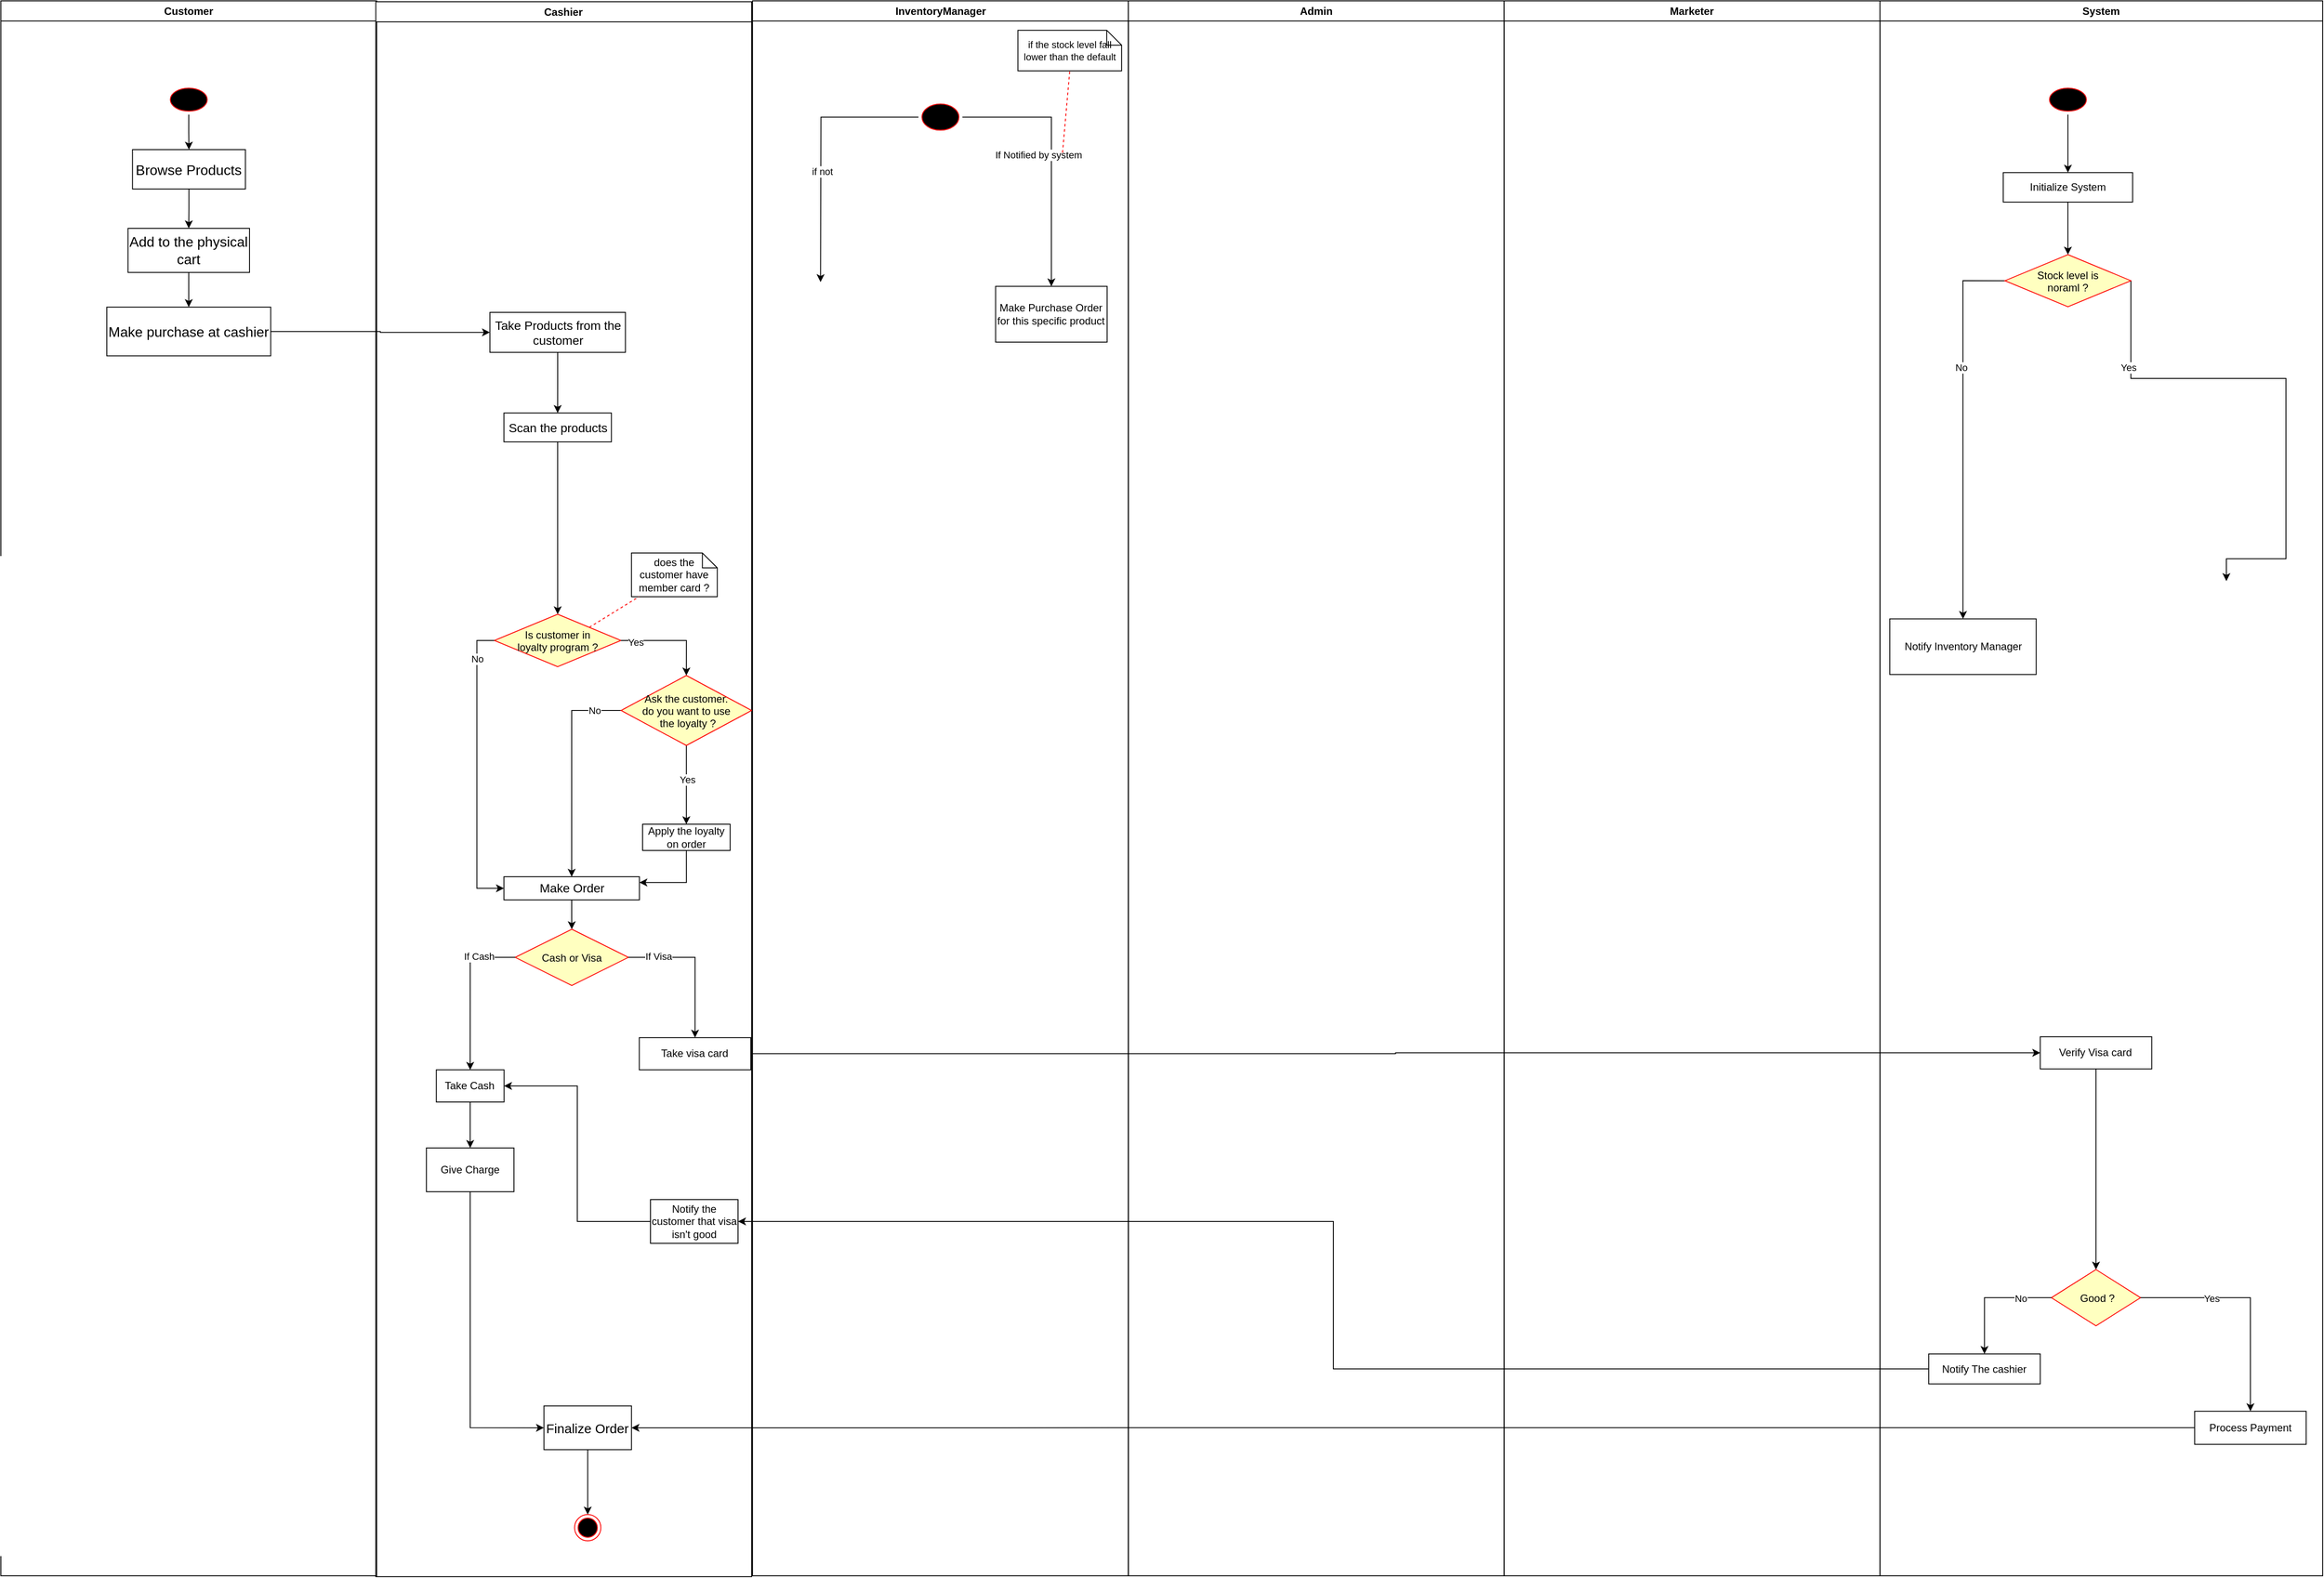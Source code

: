 <mxfile version="24.6.1" type="github">
  <diagram name="Page-1" id="e7e014a7-5840-1c2e-5031-d8a46d1fe8dd">
    <mxGraphModel dx="1100" dy="553" grid="1" gridSize="10" guides="1" tooltips="1" connect="1" arrows="1" fold="1" page="1" pageScale="1" pageWidth="1169" pageHeight="826" background="none" math="0" shadow="0">
      <root>
        <mxCell id="0" />
        <mxCell id="1" parent="0" />
        <mxCell id="C72brB4j45OvjQnRRJuR-45" value="" style="group" parent="1" vertex="1" connectable="0">
          <mxGeometry x="158" y="210" width="2652" height="1800" as="geometry" />
        </mxCell>
        <mxCell id="C72brB4j45OvjQnRRJuR-41" value="" style="group" parent="C72brB4j45OvjQnRRJuR-45" vertex="1" connectable="0">
          <mxGeometry width="1287.817" height="1800" as="geometry" />
        </mxCell>
        <mxCell id="C72brB4j45OvjQnRRJuR-121" value="" style="group" parent="C72brB4j45OvjQnRRJuR-41" vertex="1" connectable="0">
          <mxGeometry width="1287.817" height="1800" as="geometry" />
        </mxCell>
        <mxCell id="2" value="Customer" style="swimlane;whiteSpace=wrap" parent="C72brB4j45OvjQnRRJuR-121" vertex="1">
          <mxGeometry width="429.272" height="1800" as="geometry" />
        </mxCell>
        <mxCell id="C72brB4j45OvjQnRRJuR-81" style="edgeStyle=orthogonalEdgeStyle;rounded=0;orthogonalLoop=1;jettySize=auto;html=1;entryX=0.5;entryY=0;entryDx=0;entryDy=0;" parent="2" source="C72brB4j45OvjQnRRJuR-46" target="C72brB4j45OvjQnRRJuR-47" edge="1">
          <mxGeometry relative="1" as="geometry" />
        </mxCell>
        <mxCell id="C72brB4j45OvjQnRRJuR-46" value="" style="ellipse;shape=startState;fillColor=#000000;strokeColor=#ff0000;" parent="2" vertex="1">
          <mxGeometry x="189.538" y="95.69" width="50.174" height="34.31" as="geometry" />
        </mxCell>
        <mxCell id="C72brB4j45OvjQnRRJuR-83" style="edgeStyle=orthogonalEdgeStyle;rounded=0;orthogonalLoop=1;jettySize=auto;html=1;" parent="2" source="C72brB4j45OvjQnRRJuR-47" target="C72brB4j45OvjQnRRJuR-82" edge="1">
          <mxGeometry relative="1" as="geometry" />
        </mxCell>
        <mxCell id="C72brB4j45OvjQnRRJuR-47" value="&lt;font style=&quot;font-size: 16px;&quot;&gt;Browse Products&lt;/font&gt;" style="html=1;dashed=0;whiteSpace=wrap;" parent="2" vertex="1">
          <mxGeometry x="150.33" y="170" width="128.99" height="45" as="geometry" />
        </mxCell>
        <mxCell id="C72brB4j45OvjQnRRJuR-85" style="edgeStyle=orthogonalEdgeStyle;rounded=0;orthogonalLoop=1;jettySize=auto;html=1;" parent="2" source="C72brB4j45OvjQnRRJuR-82" target="C72brB4j45OvjQnRRJuR-84" edge="1">
          <mxGeometry relative="1" as="geometry" />
        </mxCell>
        <mxCell id="C72brB4j45OvjQnRRJuR-82" value="&lt;font style=&quot;font-size: 16px;&quot;&gt;Add to the physical cart&lt;/font&gt;" style="html=1;dashed=0;whiteSpace=wrap;" parent="2" vertex="1">
          <mxGeometry x="145.22" y="260" width="138.8" height="50.36" as="geometry" />
        </mxCell>
        <mxCell id="C72brB4j45OvjQnRRJuR-84" value="&lt;span style=&quot;font-size: 16px;&quot;&gt;Make purchase at cashier&lt;/span&gt;" style="html=1;dashed=0;whiteSpace=wrap;" parent="2" vertex="1">
          <mxGeometry x="120.996" y="350" width="187.245" height="55.71" as="geometry" />
        </mxCell>
        <mxCell id="3" value="Cashier" style="swimlane;whiteSpace=wrap;startSize=23;" parent="C72brB4j45OvjQnRRJuR-121" vertex="1">
          <mxGeometry x="428.272" y="1" width="429.28" height="1800" as="geometry" />
        </mxCell>
        <mxCell id="C72brB4j45OvjQnRRJuR-89" style="edgeStyle=orthogonalEdgeStyle;rounded=0;orthogonalLoop=1;jettySize=auto;html=1;" parent="3" source="C72brB4j45OvjQnRRJuR-86" target="C72brB4j45OvjQnRRJuR-88" edge="1">
          <mxGeometry relative="1" as="geometry" />
        </mxCell>
        <mxCell id="C72brB4j45OvjQnRRJuR-86" value="&lt;font style=&quot;font-size: 14px;&quot;&gt;Take Products from the customer&lt;/font&gt;" style="html=1;dashed=0;whiteSpace=wrap;" parent="3" vertex="1">
          <mxGeometry x="130.312" y="355" width="154.764" height="45.71" as="geometry" />
        </mxCell>
        <mxCell id="C72brB4j45OvjQnRRJuR-134" style="edgeStyle=orthogonalEdgeStyle;rounded=0;orthogonalLoop=1;jettySize=auto;html=1;entryX=0.5;entryY=0;entryDx=0;entryDy=0;" parent="3" source="C72brB4j45OvjQnRRJuR-88" target="C72brB4j45OvjQnRRJuR-123" edge="1">
          <mxGeometry relative="1" as="geometry" />
        </mxCell>
        <mxCell id="C72brB4j45OvjQnRRJuR-88" value="&lt;font style=&quot;font-size: 14px;&quot;&gt;Scan the products&lt;/font&gt;" style="html=1;dashed=0;whiteSpace=wrap;" parent="3" vertex="1">
          <mxGeometry x="146.32" y="470" width="122.74" height="33.03" as="geometry" />
        </mxCell>
        <mxCell id="C72brB4j45OvjQnRRJuR-122" style="edgeStyle=orthogonalEdgeStyle;rounded=0;orthogonalLoop=1;jettySize=auto;html=1;entryX=0.5;entryY=0;entryDx=0;entryDy=0;" parent="3" source="C72brB4j45OvjQnRRJuR-91" target="C72brB4j45OvjQnRRJuR-93" edge="1">
          <mxGeometry relative="1" as="geometry" />
        </mxCell>
        <mxCell id="C72brB4j45OvjQnRRJuR-91" value="&lt;font style=&quot;font-size: 14px;&quot;&gt;Make Order&lt;/font&gt;" style="html=1;dashed=0;whiteSpace=wrap;" parent="3" vertex="1">
          <mxGeometry x="146.319" y="1000.0" width="154.764" height="26.523" as="geometry" />
        </mxCell>
        <mxCell id="C72brB4j45OvjQnRRJuR-119" value="" style="group" parent="3" vertex="1" connectable="0">
          <mxGeometry x="19.094" y="1060.002" width="409.213" height="197.504" as="geometry" />
        </mxCell>
        <mxCell id="C72brB4j45OvjQnRRJuR-93" value="Cash or Visa" style="rhombus;fillColor=#ffffc0;strokeColor=#ff0000;" parent="C72brB4j45OvjQnRRJuR-119" vertex="1">
          <mxGeometry x="140.115" width="129.288" height="64.286" as="geometry" />
        </mxCell>
        <mxCell id="C72brB4j45OvjQnRRJuR-102" value="Take visa card" style="html=1;dashed=0;whiteSpace=wrap;" parent="C72brB4j45OvjQnRRJuR-119" vertex="1">
          <mxGeometry x="281.836" y="123.923" width="127.378" height="36.792" as="geometry" />
        </mxCell>
        <mxCell id="C72brB4j45OvjQnRRJuR-103" value="Take Cash" style="html=1;dashed=0;whiteSpace=wrap;" parent="C72brB4j45OvjQnRRJuR-119" vertex="1">
          <mxGeometry x="50" y="160.71" width="77.38" height="36.79" as="geometry" />
        </mxCell>
        <mxCell id="C72brB4j45OvjQnRRJuR-95" style="edgeStyle=orthogonalEdgeStyle;rounded=0;orthogonalLoop=1;jettySize=auto;html=1;entryX=0.5;entryY=0;entryDx=0;entryDy=0;" parent="C72brB4j45OvjQnRRJuR-119" source="C72brB4j45OvjQnRRJuR-93" target="C72brB4j45OvjQnRRJuR-102" edge="1">
          <mxGeometry relative="1" as="geometry">
            <mxPoint x="365.521" y="257.178" as="targetPoint" />
          </mxGeometry>
        </mxCell>
        <mxCell id="C72brB4j45OvjQnRRJuR-99" value="If Visa" style="edgeLabel;html=1;align=center;verticalAlign=middle;resizable=0;points=[];" parent="C72brB4j45OvjQnRRJuR-95" vertex="1" connectable="0">
          <mxGeometry x="-0.66" y="-3" relative="1" as="geometry">
            <mxPoint x="5" y="-4" as="offset" />
          </mxGeometry>
        </mxCell>
        <mxCell id="C72brB4j45OvjQnRRJuR-97" style="edgeStyle=orthogonalEdgeStyle;rounded=0;orthogonalLoop=1;jettySize=auto;html=1;entryX=0.5;entryY=0;entryDx=0;entryDy=0;" parent="C72brB4j45OvjQnRRJuR-119" source="C72brB4j45OvjQnRRJuR-93" target="C72brB4j45OvjQnRRJuR-103" edge="1">
          <mxGeometry relative="1" as="geometry">
            <mxPoint x="21.601" y="225.035" as="targetPoint" />
          </mxGeometry>
        </mxCell>
        <mxCell id="C72brB4j45OvjQnRRJuR-100" value="If Cash" style="edgeLabel;html=1;align=center;verticalAlign=middle;resizable=0;points=[];" parent="C72brB4j45OvjQnRRJuR-97" vertex="1" connectable="0">
          <mxGeometry x="-0.536" relative="1" as="geometry">
            <mxPoint y="-1" as="offset" />
          </mxGeometry>
        </mxCell>
        <mxCell id="C72brB4j45OvjQnRRJuR-143" value="does the customer have member card ?" style="shape=note;whiteSpace=wrap;size=17" parent="3" vertex="1">
          <mxGeometry x="292.03" y="630" width="97.97" height="50" as="geometry" />
        </mxCell>
        <mxCell id="C72brB4j45OvjQnRRJuR-144" value="" style="endArrow=none;strokeColor=#FF0000;endFill=0;rounded=0;dashed=1;exitX=1;exitY=0;exitDx=0;exitDy=0;" parent="3" source="C72brB4j45OvjQnRRJuR-123" target="C72brB4j45OvjQnRRJuR-143" edge="1">
          <mxGeometry relative="1" as="geometry">
            <mxPoint x="235.484" y="480" as="sourcePoint" />
          </mxGeometry>
        </mxCell>
        <mxCell id="C72brB4j45OvjQnRRJuR-146" value="" style="group" parent="3" vertex="1" connectable="0">
          <mxGeometry x="39.887" y="700" width="350.113" height="180" as="geometry" />
        </mxCell>
        <mxCell id="C72brB4j45OvjQnRRJuR-123" value="Is customer in&#xa;loyalty program ?" style="rhombus;fillColor=#ffffc0;strokeColor=#ff0000;" parent="C72brB4j45OvjQnRRJuR-146" vertex="1">
          <mxGeometry x="95.533" width="144.58" height="60" as="geometry" />
        </mxCell>
        <mxCell id="3d39rcCGOW89XRAm9Ade-5" style="edgeStyle=orthogonalEdgeStyle;rounded=0;orthogonalLoop=1;jettySize=auto;html=1;entryX=0.5;entryY=0;entryDx=0;entryDy=0;" edge="1" parent="3" source="C72brB4j45OvjQnRRJuR-145" target="3d39rcCGOW89XRAm9Ade-4">
          <mxGeometry relative="1" as="geometry" />
        </mxCell>
        <mxCell id="3d39rcCGOW89XRAm9Ade-6" value="Yes" style="edgeLabel;html=1;align=center;verticalAlign=middle;resizable=0;points=[];" vertex="1" connectable="0" parent="3d39rcCGOW89XRAm9Ade-5">
          <mxGeometry x="-0.141" y="1" relative="1" as="geometry">
            <mxPoint as="offset" />
          </mxGeometry>
        </mxCell>
        <mxCell id="3d39rcCGOW89XRAm9Ade-8" style="edgeStyle=orthogonalEdgeStyle;rounded=0;orthogonalLoop=1;jettySize=auto;html=1;entryX=0.5;entryY=0;entryDx=0;entryDy=0;exitX=0;exitY=0.5;exitDx=0;exitDy=0;" edge="1" parent="3" source="C72brB4j45OvjQnRRJuR-145" target="C72brB4j45OvjQnRRJuR-91">
          <mxGeometry relative="1" as="geometry" />
        </mxCell>
        <mxCell id="3d39rcCGOW89XRAm9Ade-9" value="No" style="edgeLabel;html=1;align=center;verticalAlign=middle;resizable=0;points=[];" vertex="1" connectable="0" parent="3d39rcCGOW89XRAm9Ade-8">
          <mxGeometry x="-0.751" relative="1" as="geometry">
            <mxPoint as="offset" />
          </mxGeometry>
        </mxCell>
        <mxCell id="C72brB4j45OvjQnRRJuR-145" value="Ask the customer.&#xa;do you want to use&#xa; the loyalty ?" style="rhombus;fillColor=#ffffc0;strokeColor=#ff0000;" parent="3" vertex="1">
          <mxGeometry x="280.1" y="770" width="149.18" height="80" as="geometry" />
        </mxCell>
        <mxCell id="C72brB4j45OvjQnRRJuR-139" style="edgeStyle=orthogonalEdgeStyle;rounded=0;orthogonalLoop=1;jettySize=auto;html=1;entryX=0.5;entryY=0;entryDx=0;entryDy=0;exitX=1;exitY=0.5;exitDx=0;exitDy=0;" parent="3" source="C72brB4j45OvjQnRRJuR-123" target="C72brB4j45OvjQnRRJuR-145" edge="1">
          <mxGeometry relative="1" as="geometry">
            <mxPoint x="385.717" y="800" as="targetPoint" />
          </mxGeometry>
        </mxCell>
        <mxCell id="C72brB4j45OvjQnRRJuR-141" value="Yes" style="edgeLabel;html=1;align=center;verticalAlign=middle;resizable=0;points=[];" parent="C72brB4j45OvjQnRRJuR-139" vertex="1" connectable="0">
          <mxGeometry x="-0.711" y="-2" relative="1" as="geometry">
            <mxPoint as="offset" />
          </mxGeometry>
        </mxCell>
        <mxCell id="3d39rcCGOW89XRAm9Ade-10" style="edgeStyle=orthogonalEdgeStyle;rounded=0;orthogonalLoop=1;jettySize=auto;html=1;entryX=1;entryY=0.25;entryDx=0;entryDy=0;exitX=0.5;exitY=1;exitDx=0;exitDy=0;" edge="1" parent="3" source="3d39rcCGOW89XRAm9Ade-4" target="C72brB4j45OvjQnRRJuR-91">
          <mxGeometry relative="1" as="geometry" />
        </mxCell>
        <mxCell id="3d39rcCGOW89XRAm9Ade-4" value="Apply the loyalty&lt;div&gt;on order&lt;/div&gt;" style="html=1;dashed=0;whiteSpace=wrap;" vertex="1" parent="3">
          <mxGeometry x="304.69" y="940" width="100" height="30" as="geometry" />
        </mxCell>
        <mxCell id="C72brB4j45OvjQnRRJuR-140" style="edgeStyle=orthogonalEdgeStyle;rounded=0;orthogonalLoop=1;jettySize=auto;html=1;entryX=0;entryY=0.5;entryDx=0;entryDy=0;exitX=0;exitY=0.5;exitDx=0;exitDy=0;" parent="3" source="C72brB4j45OvjQnRRJuR-123" target="C72brB4j45OvjQnRRJuR-91" edge="1">
          <mxGeometry relative="1" as="geometry">
            <mxPoint x="52.727" y="970" as="targetPoint" />
          </mxGeometry>
        </mxCell>
        <mxCell id="C72brB4j45OvjQnRRJuR-142" value="No" style="edgeLabel;html=1;align=center;verticalAlign=middle;resizable=0;points=[];" parent="C72brB4j45OvjQnRRJuR-140" vertex="1" connectable="0">
          <mxGeometry x="-0.758" relative="1" as="geometry">
            <mxPoint as="offset" />
          </mxGeometry>
        </mxCell>
        <mxCell id="3d39rcCGOW89XRAm9Ade-21" style="edgeStyle=orthogonalEdgeStyle;rounded=0;orthogonalLoop=1;jettySize=auto;html=1;entryX=0.5;entryY=0;entryDx=0;entryDy=0;" edge="1" parent="3" source="3d39rcCGOW89XRAm9Ade-14" target="3d39rcCGOW89XRAm9Ade-20">
          <mxGeometry relative="1" as="geometry" />
        </mxCell>
        <mxCell id="3d39rcCGOW89XRAm9Ade-14" value="&lt;font style=&quot;font-size: 15px;&quot;&gt;Finalize Order&lt;/font&gt;" style="html=1;dashed=0;whiteSpace=wrap;" vertex="1" parent="3">
          <mxGeometry x="192.028" y="1604.83" width="100" height="50" as="geometry" />
        </mxCell>
        <mxCell id="3d39rcCGOW89XRAm9Ade-17" style="edgeStyle=orthogonalEdgeStyle;rounded=0;orthogonalLoop=1;jettySize=auto;html=1;entryX=0;entryY=0.5;entryDx=0;entryDy=0;exitX=0.5;exitY=1;exitDx=0;exitDy=0;" edge="1" parent="3" source="3d39rcCGOW89XRAm9Ade-15" target="3d39rcCGOW89XRAm9Ade-14">
          <mxGeometry relative="1" as="geometry" />
        </mxCell>
        <mxCell id="3d39rcCGOW89XRAm9Ade-15" value="Give Charge" style="html=1;dashed=0;whiteSpace=wrap;" vertex="1" parent="3">
          <mxGeometry x="57.788" y="1310" width="100" height="50" as="geometry" />
        </mxCell>
        <mxCell id="3d39rcCGOW89XRAm9Ade-16" style="edgeStyle=orthogonalEdgeStyle;rounded=0;orthogonalLoop=1;jettySize=auto;html=1;entryX=0.5;entryY=0;entryDx=0;entryDy=0;" edge="1" parent="3" source="C72brB4j45OvjQnRRJuR-103" target="3d39rcCGOW89XRAm9Ade-15">
          <mxGeometry relative="1" as="geometry" />
        </mxCell>
        <mxCell id="3d39rcCGOW89XRAm9Ade-20" value="" style="ellipse;shape=endState;fillColor=#000000;strokeColor=#ff0000" vertex="1" parent="3">
          <mxGeometry x="227.028" y="1729" width="30" height="30" as="geometry" />
        </mxCell>
        <mxCell id="3d39rcCGOW89XRAm9Ade-24" style="edgeStyle=orthogonalEdgeStyle;rounded=0;orthogonalLoop=1;jettySize=auto;html=1;entryX=1;entryY=0.5;entryDx=0;entryDy=0;" edge="1" parent="3" source="3d39rcCGOW89XRAm9Ade-22" target="C72brB4j45OvjQnRRJuR-103">
          <mxGeometry relative="1" as="geometry" />
        </mxCell>
        <mxCell id="3d39rcCGOW89XRAm9Ade-22" value="Notify the customer that visa isn&#39;t good" style="html=1;dashed=0;whiteSpace=wrap;" vertex="1" parent="3">
          <mxGeometry x="313.728" y="1369" width="100" height="50" as="geometry" />
        </mxCell>
        <mxCell id="4" value="InventoryManager" style="swimlane;whiteSpace=wrap" parent="C72brB4j45OvjQnRRJuR-121" vertex="1">
          <mxGeometry x="858.545" width="429.272" height="1800" as="geometry" />
        </mxCell>
        <mxCell id="C72brB4j45OvjQnRRJuR-73" style="edgeStyle=orthogonalEdgeStyle;rounded=0;orthogonalLoop=1;jettySize=auto;html=1;entryX=0.5;entryY=0;entryDx=0;entryDy=0;" parent="4" source="C72brB4j45OvjQnRRJuR-71" target="C72brB4j45OvjQnRRJuR-80" edge="1">
          <mxGeometry relative="1" as="geometry">
            <mxPoint x="345.648" y="421.519" as="targetPoint" />
          </mxGeometry>
        </mxCell>
        <mxCell id="C72brB4j45OvjQnRRJuR-76" value="If Notified by system" style="edgeLabel;html=1;align=center;verticalAlign=middle;resizable=0;points=[];" parent="C72brB4j45OvjQnRRJuR-73" vertex="1" connectable="0">
          <mxGeometry x="-0.496" y="1" relative="1" as="geometry">
            <mxPoint x="12" y="44" as="offset" />
          </mxGeometry>
        </mxCell>
        <mxCell id="C72brB4j45OvjQnRRJuR-75" style="edgeStyle=orthogonalEdgeStyle;rounded=0;orthogonalLoop=1;jettySize=auto;html=1;" parent="4" source="C72brB4j45OvjQnRRJuR-71" edge="1">
          <mxGeometry relative="1" as="geometry">
            <mxPoint x="77.68" y="321.429" as="targetPoint" />
          </mxGeometry>
        </mxCell>
        <mxCell id="C72brB4j45OvjQnRRJuR-77" value="if not" style="edgeLabel;html=1;align=center;verticalAlign=middle;resizable=0;points=[];" parent="C72brB4j45OvjQnRRJuR-75" vertex="1" connectable="0">
          <mxGeometry x="0.253" y="1" relative="1" as="geometry">
            <mxPoint y="-15" as="offset" />
          </mxGeometry>
        </mxCell>
        <mxCell id="C72brB4j45OvjQnRRJuR-71" value="" style="ellipse;shape=startState;fillColor=#000000;strokeColor=#ff0000;" parent="4" vertex="1">
          <mxGeometry x="189.55" y="113.92" width="50.174" height="37.887" as="geometry" />
        </mxCell>
        <mxCell id="C72brB4j45OvjQnRRJuR-78" value="if the stock level fall lower than the default" style="shape=note;whiteSpace=wrap;size=17;fontSize=11;" parent="4" vertex="1">
          <mxGeometry x="303.13" y="33.57" width="118.44" height="46.43" as="geometry" />
        </mxCell>
        <mxCell id="C72brB4j45OvjQnRRJuR-79" value="" style="endArrow=none;strokeColor=#FF0000;endFill=0;rounded=0;dashed=1;entryX=0.5;entryY=1;entryDx=0;entryDy=0;entryPerimeter=0;" parent="4" target="C72brB4j45OvjQnRRJuR-78" edge="1">
          <mxGeometry relative="1" as="geometry">
            <mxPoint x="354.089" y="173.494" as="sourcePoint" />
          </mxGeometry>
        </mxCell>
        <mxCell id="C72brB4j45OvjQnRRJuR-80" value="Make Purchase Order for this specific product" style="html=1;dashed=0;whiteSpace=wrap;" parent="4" vertex="1">
          <mxGeometry x="277.658" y="326.25" width="127.378" height="63.75" as="geometry" />
        </mxCell>
        <mxCell id="C72brB4j45OvjQnRRJuR-87" style="edgeStyle=orthogonalEdgeStyle;rounded=0;orthogonalLoop=1;jettySize=auto;html=1;entryX=0;entryY=0.5;entryDx=0;entryDy=0;" parent="C72brB4j45OvjQnRRJuR-121" source="C72brB4j45OvjQnRRJuR-84" target="C72brB4j45OvjQnRRJuR-86" edge="1">
          <mxGeometry relative="1" as="geometry" />
        </mxCell>
        <mxCell id="C72brB4j45OvjQnRRJuR-42" value="Admin" style="swimlane;whiteSpace=wrap" parent="C72brB4j45OvjQnRRJuR-45" vertex="1">
          <mxGeometry x="1287.823" width="429.272" height="1800" as="geometry" />
        </mxCell>
        <mxCell id="C72brB4j45OvjQnRRJuR-43" value="Marketer" style="swimlane;whiteSpace=wrap" parent="C72brB4j45OvjQnRRJuR-45" vertex="1">
          <mxGeometry x="1717.101" width="429.272" height="1800" as="geometry" />
        </mxCell>
        <mxCell id="C72brB4j45OvjQnRRJuR-44" value="System" style="swimlane;whiteSpace=wrap" parent="C72brB4j45OvjQnRRJuR-45" vertex="1">
          <mxGeometry x="2146.378" width="505.622" height="1800" as="geometry" />
        </mxCell>
        <mxCell id="C72brB4j45OvjQnRRJuR-53" value="" style="edgeStyle=orthogonalEdgeStyle;rounded=0;orthogonalLoop=1;jettySize=auto;html=1;entryX=0.5;entryY=0;entryDx=0;entryDy=0;" parent="C72brB4j45OvjQnRRJuR-44" source="C72brB4j45OvjQnRRJuR-48" target="C72brB4j45OvjQnRRJuR-54" edge="1">
          <mxGeometry relative="1" as="geometry">
            <mxPoint x="214.642" y="255.19" as="targetPoint" />
          </mxGeometry>
        </mxCell>
        <mxCell id="C72brB4j45OvjQnRRJuR-48" value="" style="ellipse;shape=startState;fillColor=#000000;strokeColor=#ff0000;" parent="C72brB4j45OvjQnRRJuR-44" vertex="1">
          <mxGeometry x="189.55" y="95.69" width="50.174" height="34.31" as="geometry" />
        </mxCell>
        <mxCell id="C72brB4j45OvjQnRRJuR-56" style="edgeStyle=orthogonalEdgeStyle;rounded=0;orthogonalLoop=1;jettySize=auto;html=1;entryX=0.5;entryY=0;entryDx=0;entryDy=0;" parent="C72brB4j45OvjQnRRJuR-44" source="C72brB4j45OvjQnRRJuR-54" target="C72brB4j45OvjQnRRJuR-55" edge="1">
          <mxGeometry relative="1" as="geometry" />
        </mxCell>
        <mxCell id="C72brB4j45OvjQnRRJuR-54" value="Initialize System" style="html=1;dashed=0;whiteSpace=wrap;" parent="C72brB4j45OvjQnRRJuR-44" vertex="1">
          <mxGeometry x="140.765" y="196.27" width="147.745" height="33.73" as="geometry" />
        </mxCell>
        <mxCell id="C72brB4j45OvjQnRRJuR-65" style="edgeStyle=orthogonalEdgeStyle;rounded=0;orthogonalLoop=1;jettySize=auto;html=1;exitX=1;exitY=0.5;exitDx=0;exitDy=0;" parent="C72brB4j45OvjQnRRJuR-44" source="C72brB4j45OvjQnRRJuR-55" edge="1">
          <mxGeometry relative="1" as="geometry">
            <mxPoint x="395.639" y="663.108" as="targetPoint" />
            <Array as="points">
              <mxPoint x="463.654" y="431.566" />
              <mxPoint x="463.654" y="637.59" />
              <mxPoint x="396.144" y="637.59" />
            </Array>
          </mxGeometry>
        </mxCell>
        <mxCell id="C72brB4j45OvjQnRRJuR-69" value="Yes" style="edgeLabel;html=1;align=center;verticalAlign=middle;resizable=0;points=[];" parent="C72brB4j45OvjQnRRJuR-65" vertex="1" connectable="0">
          <mxGeometry x="-0.664" y="-3" relative="1" as="geometry">
            <mxPoint as="offset" />
          </mxGeometry>
        </mxCell>
        <mxCell id="C72brB4j45OvjQnRRJuR-67" style="edgeStyle=orthogonalEdgeStyle;rounded=0;orthogonalLoop=1;jettySize=auto;html=1;entryX=0.5;entryY=0;entryDx=0;entryDy=0;exitX=0;exitY=0.5;exitDx=0;exitDy=0;" parent="C72brB4j45OvjQnRRJuR-44" source="C72brB4j45OvjQnRRJuR-55" target="C72brB4j45OvjQnRRJuR-70" edge="1">
          <mxGeometry relative="1" as="geometry">
            <mxPoint x="61.141" y="617.539" as="targetPoint" />
          </mxGeometry>
        </mxCell>
        <mxCell id="C72brB4j45OvjQnRRJuR-68" value="No" style="edgeLabel;html=1;align=center;verticalAlign=middle;resizable=0;points=[];" parent="C72brB4j45OvjQnRRJuR-67" vertex="1" connectable="0">
          <mxGeometry x="-0.325" y="-2" relative="1" as="geometry">
            <mxPoint as="offset" />
          </mxGeometry>
        </mxCell>
        <mxCell id="C72brB4j45OvjQnRRJuR-55" value="Stock level is&#xa; noraml ? " style="rhombus;fillColor=#ffffc0;strokeColor=#ff0000;" parent="C72brB4j45OvjQnRRJuR-44" vertex="1">
          <mxGeometry x="142.714" y="290" width="143.835" height="59.64" as="geometry" />
        </mxCell>
        <mxCell id="C72brB4j45OvjQnRRJuR-70" value="Notify Inventory Manager" style="html=1;dashed=0;whiteSpace=wrap;" parent="C72brB4j45OvjQnRRJuR-44" vertex="1">
          <mxGeometry x="11.133" y="706.327" width="167.247" height="63.553" as="geometry" />
        </mxCell>
        <mxCell id="C72brB4j45OvjQnRRJuR-109" style="edgeStyle=orthogonalEdgeStyle;rounded=0;orthogonalLoop=1;jettySize=auto;html=1;entryX=0.5;entryY=0;entryDx=0;entryDy=0;" parent="C72brB4j45OvjQnRRJuR-44" source="C72brB4j45OvjQnRRJuR-106" target="C72brB4j45OvjQnRRJuR-108" edge="1">
          <mxGeometry relative="1" as="geometry" />
        </mxCell>
        <mxCell id="C72brB4j45OvjQnRRJuR-106" value="Verify Visa card" style="html=1;dashed=0;whiteSpace=wrap;" parent="C72brB4j45OvjQnRRJuR-44" vertex="1">
          <mxGeometry x="182.999" y="1183.923" width="127.378" height="36.792" as="geometry" />
        </mxCell>
        <mxCell id="C72brB4j45OvjQnRRJuR-120" value="" style="group" parent="C72brB4j45OvjQnRRJuR-44" vertex="1" connectable="0">
          <mxGeometry x="55.623" y="1449.997" width="431.135" height="293.363" as="geometry" />
        </mxCell>
        <mxCell id="C72brB4j45OvjQnRRJuR-108" value=" Good ?" style="rhombus;fillColor=#ffffc0;strokeColor=#ff0000;" parent="C72brB4j45OvjQnRRJuR-120" vertex="1">
          <mxGeometry x="140.112" width="101.902" height="64.286" as="geometry" />
        </mxCell>
        <mxCell id="C72brB4j45OvjQnRRJuR-116" value="Process Payment" style="html=1;dashed=0;whiteSpace=wrap;" parent="C72brB4j45OvjQnRRJuR-120" vertex="1">
          <mxGeometry x="303.757" y="161.921" width="127.378" height="37.822" as="geometry" />
        </mxCell>
        <mxCell id="C72brB4j45OvjQnRRJuR-117" value="Notify The cashier" style="html=1;dashed=0;whiteSpace=wrap;" parent="C72brB4j45OvjQnRRJuR-120" vertex="1">
          <mxGeometry y="96.425" width="127.378" height="34.276" as="geometry" />
        </mxCell>
        <mxCell id="C72brB4j45OvjQnRRJuR-111" style="edgeStyle=orthogonalEdgeStyle;rounded=0;orthogonalLoop=1;jettySize=auto;html=1;entryX=0.5;entryY=0;entryDx=0;entryDy=0;" parent="C72brB4j45OvjQnRRJuR-120" source="C72brB4j45OvjQnRRJuR-108" target="C72brB4j45OvjQnRRJuR-116" edge="1">
          <mxGeometry relative="1" as="geometry">
            <mxPoint x="380.18" y="144.643" as="targetPoint" />
          </mxGeometry>
        </mxCell>
        <mxCell id="C72brB4j45OvjQnRRJuR-114" value="Yes" style="edgeLabel;html=1;align=center;verticalAlign=middle;resizable=0;points=[];" parent="C72brB4j45OvjQnRRJuR-111" vertex="1" connectable="0">
          <mxGeometry x="-0.37" y="-1" relative="1" as="geometry">
            <mxPoint as="offset" />
          </mxGeometry>
        </mxCell>
        <mxCell id="C72brB4j45OvjQnRRJuR-113" style="edgeStyle=orthogonalEdgeStyle;rounded=0;orthogonalLoop=1;jettySize=auto;html=1;entryX=0.5;entryY=0;entryDx=0;entryDy=0;" parent="C72brB4j45OvjQnRRJuR-120" source="C72brB4j45OvjQnRRJuR-108" target="C72brB4j45OvjQnRRJuR-117" edge="1">
          <mxGeometry relative="1" as="geometry">
            <mxPoint x="61.736" y="144.643" as="targetPoint" />
          </mxGeometry>
        </mxCell>
        <mxCell id="C72brB4j45OvjQnRRJuR-115" value="No" style="edgeLabel;html=1;align=center;verticalAlign=middle;resizable=0;points=[];" parent="C72brB4j45OvjQnRRJuR-113" vertex="1" connectable="0">
          <mxGeometry x="-0.498" y="1" relative="1" as="geometry">
            <mxPoint as="offset" />
          </mxGeometry>
        </mxCell>
        <mxCell id="C72brB4j45OvjQnRRJuR-107" style="edgeStyle=orthogonalEdgeStyle;rounded=0;orthogonalLoop=1;jettySize=auto;html=1;" parent="C72brB4j45OvjQnRRJuR-45" source="C72brB4j45OvjQnRRJuR-102" target="C72brB4j45OvjQnRRJuR-106" edge="1">
          <mxGeometry relative="1" as="geometry" />
        </mxCell>
        <mxCell id="3d39rcCGOW89XRAm9Ade-19" style="edgeStyle=orthogonalEdgeStyle;rounded=0;orthogonalLoop=1;jettySize=auto;html=1;entryX=1;entryY=0.5;entryDx=0;entryDy=0;" edge="1" parent="C72brB4j45OvjQnRRJuR-45" source="C72brB4j45OvjQnRRJuR-116" target="3d39rcCGOW89XRAm9Ade-14">
          <mxGeometry relative="1" as="geometry">
            <mxPoint x="730.737" y="1538.822" as="targetPoint" />
          </mxGeometry>
        </mxCell>
        <mxCell id="3d39rcCGOW89XRAm9Ade-23" style="edgeStyle=orthogonalEdgeStyle;rounded=0;orthogonalLoop=1;jettySize=auto;html=1;entryX=1;entryY=0.5;entryDx=0;entryDy=0;" edge="1" parent="C72brB4j45OvjQnRRJuR-45" source="C72brB4j45OvjQnRRJuR-117" target="3d39rcCGOW89XRAm9Ade-22">
          <mxGeometry relative="1" as="geometry" />
        </mxCell>
      </root>
    </mxGraphModel>
  </diagram>
</mxfile>
